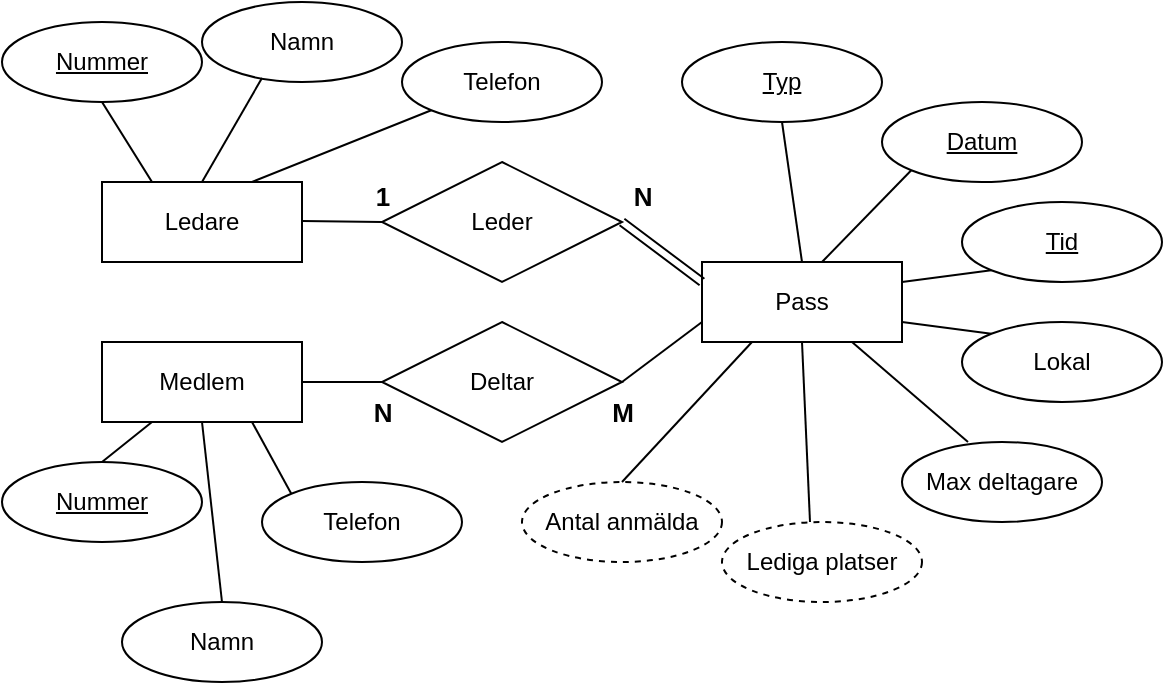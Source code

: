 <mxfile version="14.0.0" type="github" pages="2">
  <diagram id="R2lEEEUBdFMjLlhIrx00" name="ER">
    <mxGraphModel dx="801" dy="433" grid="1" gridSize="10" guides="1" tooltips="1" connect="1" arrows="1" fold="1" page="1" pageScale="1" pageWidth="827" pageHeight="1169" math="0" shadow="0" extFonts="Permanent Marker^https://fonts.googleapis.com/css?family=Permanent+Marker">
      <root>
        <mxCell id="0" />
        <mxCell id="1" parent="0" />
        <mxCell id="5EuRPj-aI9CK-kgrltqV-1" value="Ledare" style="whiteSpace=wrap;html=1;align=center;" vertex="1" parent="1">
          <mxGeometry x="60" y="100" width="100" height="40" as="geometry" />
        </mxCell>
        <mxCell id="5EuRPj-aI9CK-kgrltqV-2" value="Medlem" style="whiteSpace=wrap;html=1;align=center;" vertex="1" parent="1">
          <mxGeometry x="60" y="180" width="100" height="40" as="geometry" />
        </mxCell>
        <mxCell id="5EuRPj-aI9CK-kgrltqV-3" value="Pass" style="whiteSpace=wrap;html=1;align=center;" vertex="1" parent="1">
          <mxGeometry x="360" y="140" width="100" height="40" as="geometry" />
        </mxCell>
        <mxCell id="5EuRPj-aI9CK-kgrltqV-9" value="" style="edgeStyle=none;shape=link;rounded=0;orthogonalLoop=1;jettySize=auto;html=1;exitX=1;exitY=0.5;exitDx=0;exitDy=0;entryX=0;entryY=0.25;entryDx=0;entryDy=0;" edge="1" parent="1" source="5EuRPj-aI9CK-kgrltqV-4" target="5EuRPj-aI9CK-kgrltqV-3">
          <mxGeometry relative="1" as="geometry" />
        </mxCell>
        <mxCell id="5EuRPj-aI9CK-kgrltqV-4" value="Leder" style="shape=rhombus;perimeter=rhombusPerimeter;whiteSpace=wrap;html=1;align=center;" vertex="1" parent="1">
          <mxGeometry x="200" y="90" width="120" height="60" as="geometry" />
        </mxCell>
        <mxCell id="5EuRPj-aI9CK-kgrltqV-5" value="Deltar" style="shape=rhombus;perimeter=rhombusPerimeter;whiteSpace=wrap;html=1;align=center;" vertex="1" parent="1">
          <mxGeometry x="200" y="170" width="120" height="60" as="geometry" />
        </mxCell>
        <mxCell id="5EuRPj-aI9CK-kgrltqV-6" value="" style="endArrow=none;html=1;rounded=0;entryX=0;entryY=0.5;entryDx=0;entryDy=0;" edge="1" parent="1" target="5EuRPj-aI9CK-kgrltqV-4">
          <mxGeometry relative="1" as="geometry">
            <mxPoint x="160" y="119.5" as="sourcePoint" />
            <mxPoint x="320" y="119.5" as="targetPoint" />
          </mxGeometry>
        </mxCell>
        <mxCell id="5EuRPj-aI9CK-kgrltqV-7" value="" style="endArrow=none;html=1;rounded=0;exitX=1;exitY=0.5;exitDx=0;exitDy=0;" edge="1" parent="1" source="5EuRPj-aI9CK-kgrltqV-2">
          <mxGeometry relative="1" as="geometry">
            <mxPoint x="330" y="230" as="sourcePoint" />
            <mxPoint x="200" y="200" as="targetPoint" />
          </mxGeometry>
        </mxCell>
        <mxCell id="5EuRPj-aI9CK-kgrltqV-8" value="" style="endArrow=none;html=1;rounded=0;exitX=1;exitY=0.5;exitDx=0;exitDy=0;entryX=0;entryY=0.75;entryDx=0;entryDy=0;" edge="1" parent="1" source="5EuRPj-aI9CK-kgrltqV-5" target="5EuRPj-aI9CK-kgrltqV-3">
          <mxGeometry relative="1" as="geometry">
            <mxPoint x="330" y="230" as="sourcePoint" />
            <mxPoint x="490" y="230" as="targetPoint" />
          </mxGeometry>
        </mxCell>
        <mxCell id="5EuRPj-aI9CK-kgrltqV-10" value="&lt;font style=&quot;font-size: 13px&quot;&gt;&lt;b style=&quot;font-size: 13px&quot;&gt;1&lt;/b&gt;&lt;/font&gt;" style="text;html=1;resizable=0;autosize=1;align=center;verticalAlign=middle;points=[];fillColor=none;strokeColor=none;rounded=0;fontSize=13;" vertex="1" parent="1">
          <mxGeometry x="190" y="97" width="20" height="20" as="geometry" />
        </mxCell>
        <mxCell id="5EuRPj-aI9CK-kgrltqV-11" value="&lt;font style=&quot;font-size: 13px&quot;&gt;&lt;b style=&quot;font-size: 13px&quot;&gt;N&lt;/b&gt;&lt;/font&gt;" style="text;html=1;resizable=0;autosize=1;align=center;verticalAlign=middle;points=[];fillColor=none;strokeColor=none;rounded=0;fontSize=13;" vertex="1" parent="1">
          <mxGeometry x="320" y="97" width="20" height="20" as="geometry" />
        </mxCell>
        <mxCell id="5EuRPj-aI9CK-kgrltqV-12" value="&lt;font style=&quot;font-size: 13px&quot;&gt;&lt;b style=&quot;font-size: 13px&quot;&gt;N&lt;/b&gt;&lt;/font&gt;" style="text;html=1;resizable=0;autosize=1;align=center;verticalAlign=middle;points=[];fillColor=none;strokeColor=none;rounded=0;fontSize=13;" vertex="1" parent="1">
          <mxGeometry x="190" y="205" width="20" height="20" as="geometry" />
        </mxCell>
        <mxCell id="5EuRPj-aI9CK-kgrltqV-13" value="&lt;font style=&quot;font-size: 13px&quot;&gt;&lt;b style=&quot;font-size: 13px&quot;&gt;M&lt;/b&gt;&lt;/font&gt;" style="text;html=1;resizable=0;autosize=1;align=center;verticalAlign=middle;points=[];fillColor=none;strokeColor=none;rounded=0;fontSize=13;" vertex="1" parent="1">
          <mxGeometry x="305" y="205" width="30" height="20" as="geometry" />
        </mxCell>
        <mxCell id="5EuRPj-aI9CK-kgrltqV-14" value="Nummer" style="ellipse;whiteSpace=wrap;html=1;align=center;fontStyle=4;" vertex="1" parent="1">
          <mxGeometry x="10" y="20" width="100" height="40" as="geometry" />
        </mxCell>
        <mxCell id="5EuRPj-aI9CK-kgrltqV-15" value="Nummer" style="ellipse;whiteSpace=wrap;html=1;align=center;fontStyle=4;" vertex="1" parent="1">
          <mxGeometry x="10" y="240" width="100" height="40" as="geometry" />
        </mxCell>
        <mxCell id="5EuRPj-aI9CK-kgrltqV-16" value="Namn" style="ellipse;whiteSpace=wrap;html=1;align=center;" vertex="1" parent="1">
          <mxGeometry x="110" y="10" width="100" height="40" as="geometry" />
        </mxCell>
        <mxCell id="5EuRPj-aI9CK-kgrltqV-17" value="Namn" style="ellipse;whiteSpace=wrap;html=1;align=center;" vertex="1" parent="1">
          <mxGeometry x="70" y="310" width="100" height="40" as="geometry" />
        </mxCell>
        <mxCell id="5EuRPj-aI9CK-kgrltqV-18" value="" style="endArrow=none;html=1;rounded=0;exitX=0.5;exitY=1;exitDx=0;exitDy=0;entryX=0.25;entryY=0;entryDx=0;entryDy=0;" edge="1" parent="1" source="5EuRPj-aI9CK-kgrltqV-14" target="5EuRPj-aI9CK-kgrltqV-1">
          <mxGeometry relative="1" as="geometry">
            <mxPoint x="330" y="230" as="sourcePoint" />
            <mxPoint x="490" y="230" as="targetPoint" />
          </mxGeometry>
        </mxCell>
        <mxCell id="5EuRPj-aI9CK-kgrltqV-19" value="" style="endArrow=none;html=1;rounded=0;exitX=0.5;exitY=0;exitDx=0;exitDy=0;entryX=0.3;entryY=0.95;entryDx=0;entryDy=0;entryPerimeter=0;" edge="1" parent="1" source="5EuRPj-aI9CK-kgrltqV-1" target="5EuRPj-aI9CK-kgrltqV-16">
          <mxGeometry relative="1" as="geometry">
            <mxPoint x="330" y="230" as="sourcePoint" />
            <mxPoint x="168" y="60" as="targetPoint" />
          </mxGeometry>
        </mxCell>
        <mxCell id="5EuRPj-aI9CK-kgrltqV-20" value="" style="endArrow=none;html=1;rounded=0;exitX=0.5;exitY=0;exitDx=0;exitDy=0;entryX=0.25;entryY=1;entryDx=0;entryDy=0;" edge="1" parent="1" source="5EuRPj-aI9CK-kgrltqV-15" target="5EuRPj-aI9CK-kgrltqV-2">
          <mxGeometry relative="1" as="geometry">
            <mxPoint x="330" y="230" as="sourcePoint" />
            <mxPoint x="490" y="230" as="targetPoint" />
          </mxGeometry>
        </mxCell>
        <mxCell id="5EuRPj-aI9CK-kgrltqV-21" value="" style="endArrow=none;html=1;rounded=0;exitX=0.5;exitY=1;exitDx=0;exitDy=0;entryX=0.5;entryY=0;entryDx=0;entryDy=0;" edge="1" parent="1" source="5EuRPj-aI9CK-kgrltqV-2" target="5EuRPj-aI9CK-kgrltqV-17">
          <mxGeometry relative="1" as="geometry">
            <mxPoint x="330" y="230" as="sourcePoint" />
            <mxPoint x="180" y="260" as="targetPoint" />
          </mxGeometry>
        </mxCell>
        <mxCell id="5EuRPj-aI9CK-kgrltqV-23" value="&lt;u&gt;Typ&lt;/u&gt;" style="ellipse;whiteSpace=wrap;html=1;align=center;" vertex="1" parent="1">
          <mxGeometry x="350" y="30" width="100" height="40" as="geometry" />
        </mxCell>
        <mxCell id="5EuRPj-aI9CK-kgrltqV-24" value="&lt;u&gt;Datum&lt;/u&gt;" style="ellipse;whiteSpace=wrap;html=1;align=center;" vertex="1" parent="1">
          <mxGeometry x="450" y="60" width="100" height="40" as="geometry" />
        </mxCell>
        <mxCell id="5EuRPj-aI9CK-kgrltqV-25" value="&lt;u&gt;Tid&lt;/u&gt;" style="ellipse;whiteSpace=wrap;html=1;align=center;" vertex="1" parent="1">
          <mxGeometry x="490" y="110" width="100" height="40" as="geometry" />
        </mxCell>
        <mxCell id="5EuRPj-aI9CK-kgrltqV-26" value="Lokal" style="ellipse;whiteSpace=wrap;html=1;align=center;" vertex="1" parent="1">
          <mxGeometry x="490" y="170" width="100" height="40" as="geometry" />
        </mxCell>
        <mxCell id="5EuRPj-aI9CK-kgrltqV-27" value="Max deltagare" style="ellipse;whiteSpace=wrap;html=1;align=center;" vertex="1" parent="1">
          <mxGeometry x="460" y="230" width="100" height="40" as="geometry" />
        </mxCell>
        <mxCell id="5EuRPj-aI9CK-kgrltqV-28" value="Antal anmälda" style="ellipse;whiteSpace=wrap;html=1;align=center;dashed=1;" vertex="1" parent="1">
          <mxGeometry x="270" y="250" width="100" height="40" as="geometry" />
        </mxCell>
        <mxCell id="5EuRPj-aI9CK-kgrltqV-29" value="Lediga platser" style="ellipse;whiteSpace=wrap;html=1;align=center;dashed=1;" vertex="1" parent="1">
          <mxGeometry x="370" y="270" width="100" height="40" as="geometry" />
        </mxCell>
        <mxCell id="5EuRPj-aI9CK-kgrltqV-30" value="" style="endArrow=none;html=1;rounded=0;exitX=0.5;exitY=0;exitDx=0;exitDy=0;entryX=0.25;entryY=1;entryDx=0;entryDy=0;" edge="1" parent="1" source="5EuRPj-aI9CK-kgrltqV-28" target="5EuRPj-aI9CK-kgrltqV-3">
          <mxGeometry relative="1" as="geometry">
            <mxPoint x="330" y="230" as="sourcePoint" />
            <mxPoint x="490" y="230" as="targetPoint" />
          </mxGeometry>
        </mxCell>
        <mxCell id="5EuRPj-aI9CK-kgrltqV-31" value="" style="endArrow=none;html=1;rounded=0;exitX=0.44;exitY=0;exitDx=0;exitDy=0;exitPerimeter=0;entryX=0.5;entryY=1;entryDx=0;entryDy=0;" edge="1" parent="1" source="5EuRPj-aI9CK-kgrltqV-29" target="5EuRPj-aI9CK-kgrltqV-3">
          <mxGeometry relative="1" as="geometry">
            <mxPoint x="330" y="230" as="sourcePoint" />
            <mxPoint x="490" y="230" as="targetPoint" />
          </mxGeometry>
        </mxCell>
        <mxCell id="5EuRPj-aI9CK-kgrltqV-32" value="" style="endArrow=none;html=1;rounded=0;exitX=0.75;exitY=1;exitDx=0;exitDy=0;entryX=0.33;entryY=0;entryDx=0;entryDy=0;entryPerimeter=0;" edge="1" parent="1" source="5EuRPj-aI9CK-kgrltqV-3" target="5EuRPj-aI9CK-kgrltqV-27">
          <mxGeometry relative="1" as="geometry">
            <mxPoint x="330" y="230" as="sourcePoint" />
            <mxPoint x="494" y="233" as="targetPoint" />
          </mxGeometry>
        </mxCell>
        <mxCell id="5EuRPj-aI9CK-kgrltqV-33" value="" style="endArrow=none;html=1;rounded=0;entryX=0;entryY=0;entryDx=0;entryDy=0;exitX=1;exitY=0.75;exitDx=0;exitDy=0;" edge="1" parent="1" source="5EuRPj-aI9CK-kgrltqV-3" target="5EuRPj-aI9CK-kgrltqV-26">
          <mxGeometry relative="1" as="geometry">
            <mxPoint x="330" y="230" as="sourcePoint" />
            <mxPoint x="490" y="230" as="targetPoint" />
          </mxGeometry>
        </mxCell>
        <mxCell id="5EuRPj-aI9CK-kgrltqV-34" value="" style="endArrow=none;html=1;rounded=0;entryX=0;entryY=1;entryDx=0;entryDy=0;exitX=1;exitY=0.25;exitDx=0;exitDy=0;" edge="1" parent="1" source="5EuRPj-aI9CK-kgrltqV-3" target="5EuRPj-aI9CK-kgrltqV-25">
          <mxGeometry relative="1" as="geometry">
            <mxPoint x="330" y="230" as="sourcePoint" />
            <mxPoint x="490" y="230" as="targetPoint" />
          </mxGeometry>
        </mxCell>
        <mxCell id="5EuRPj-aI9CK-kgrltqV-35" value="" style="endArrow=none;html=1;rounded=0;entryX=0.5;entryY=1;entryDx=0;entryDy=0;exitX=0.5;exitY=0;exitDx=0;exitDy=0;" edge="1" parent="1" source="5EuRPj-aI9CK-kgrltqV-3" target="5EuRPj-aI9CK-kgrltqV-23">
          <mxGeometry relative="1" as="geometry">
            <mxPoint x="330" y="230" as="sourcePoint" />
            <mxPoint x="490" y="230" as="targetPoint" />
          </mxGeometry>
        </mxCell>
        <mxCell id="5EuRPj-aI9CK-kgrltqV-36" value="" style="endArrow=none;html=1;rounded=0;entryX=0;entryY=1;entryDx=0;entryDy=0;" edge="1" parent="1" target="5EuRPj-aI9CK-kgrltqV-24">
          <mxGeometry relative="1" as="geometry">
            <mxPoint x="420" y="140" as="sourcePoint" />
            <mxPoint x="490" y="230" as="targetPoint" />
          </mxGeometry>
        </mxCell>
        <mxCell id="MryDrE8TIwxOaf-oB4nf-1" value="Telefon" style="ellipse;whiteSpace=wrap;html=1;align=center;" vertex="1" parent="1">
          <mxGeometry x="140" y="250" width="100" height="40" as="geometry" />
        </mxCell>
        <mxCell id="MryDrE8TIwxOaf-oB4nf-2" value="Telefon" style="ellipse;whiteSpace=wrap;html=1;align=center;" vertex="1" parent="1">
          <mxGeometry x="210" y="30" width="100" height="40" as="geometry" />
        </mxCell>
        <mxCell id="MryDrE8TIwxOaf-oB4nf-3" value="" style="endArrow=none;html=1;rounded=0;exitX=0.75;exitY=1;exitDx=0;exitDy=0;entryX=0;entryY=0;entryDx=0;entryDy=0;" edge="1" parent="1" source="5EuRPj-aI9CK-kgrltqV-2" target="MryDrE8TIwxOaf-oB4nf-1">
          <mxGeometry relative="1" as="geometry">
            <mxPoint x="330" y="230" as="sourcePoint" />
            <mxPoint x="490" y="230" as="targetPoint" />
          </mxGeometry>
        </mxCell>
        <mxCell id="MryDrE8TIwxOaf-oB4nf-5" value="" style="endArrow=none;html=1;rounded=0;exitX=0.75;exitY=0;exitDx=0;exitDy=0;entryX=0;entryY=1;entryDx=0;entryDy=0;" edge="1" parent="1" source="5EuRPj-aI9CK-kgrltqV-1" target="MryDrE8TIwxOaf-oB4nf-2">
          <mxGeometry relative="1" as="geometry">
            <mxPoint x="330" y="230" as="sourcePoint" />
            <mxPoint x="490" y="230" as="targetPoint" />
          </mxGeometry>
        </mxCell>
      </root>
    </mxGraphModel>
  </diagram>
  <diagram id="ZMTXYaW6qK0jkHr7cnwB" name="Tabeller">
    <mxGraphModel dx="801" dy="433" grid="1" gridSize="10" guides="1" tooltips="1" connect="1" arrows="1" fold="1" page="1" pageScale="1" pageWidth="827" pageHeight="1169" math="0" shadow="0">
      <root>
        <mxCell id="VmGFISyWn0jLtp833blp-0" />
        <mxCell id="VmGFISyWn0jLtp833blp-1" parent="VmGFISyWn0jLtp833blp-0" />
        <mxCell id="VmGFISyWn0jLtp833blp-2" value="  Ledare" style="shape=table;startSize=30;container=1;collapsible=1;childLayout=tableLayout;fixedRows=1;rowLines=0;fontStyle=1;align=left;resizeLast=1;" vertex="1" parent="VmGFISyWn0jLtp833blp-1">
          <mxGeometry x="20" y="20" width="180" height="100" as="geometry" />
        </mxCell>
        <mxCell id="VmGFISyWn0jLtp833blp-3" value="" style="shape=partialRectangle;collapsible=0;dropTarget=0;pointerEvents=0;fillColor=none;top=0;left=0;bottom=1;right=0;points=[[0,0.5],[1,0.5]];portConstraint=eastwest;" vertex="1" parent="VmGFISyWn0jLtp833blp-2">
          <mxGeometry y="30" width="180" height="30" as="geometry" />
        </mxCell>
        <mxCell id="VmGFISyWn0jLtp833blp-4" value="Nummer" style="shape=partialRectangle;connectable=0;fillColor=none;top=0;left=0;bottom=0;right=0;fontStyle=5;overflow=hidden;" vertex="1" parent="VmGFISyWn0jLtp833blp-3">
          <mxGeometry width="90" height="30" as="geometry" />
        </mxCell>
        <mxCell id="VmGFISyWn0jLtp833blp-5" value="Namn" style="shape=partialRectangle;connectable=0;fillColor=none;top=0;left=0;bottom=0;right=0;align=center;spacingLeft=6;fontStyle=1;overflow=hidden;" vertex="1" parent="VmGFISyWn0jLtp833blp-3">
          <mxGeometry x="90" width="90" height="30" as="geometry" />
        </mxCell>
        <mxCell id="VmGFISyWn0jLtp833blp-6" style="shape=partialRectangle;collapsible=0;dropTarget=0;pointerEvents=0;fillColor=none;top=0;left=0;bottom=1;right=0;points=[[0,0.5],[1,0.5]];portConstraint=eastwest;" vertex="1" parent="VmGFISyWn0jLtp833blp-2">
          <mxGeometry y="60" width="180" height="30" as="geometry" />
        </mxCell>
        <mxCell id="VmGFISyWn0jLtp833blp-7" value="123" style="shape=partialRectangle;connectable=0;fillColor=none;top=0;left=0;bottom=0;right=0;fontStyle=0;overflow=hidden;" vertex="1" parent="VmGFISyWn0jLtp833blp-6">
          <mxGeometry width="90" height="30" as="geometry" />
        </mxCell>
        <mxCell id="VmGFISyWn0jLtp833blp-8" value="Tore Risch" style="shape=partialRectangle;connectable=0;fillColor=none;top=0;left=0;bottom=0;right=0;align=center;spacingLeft=6;fontStyle=0;overflow=hidden;" vertex="1" parent="VmGFISyWn0jLtp833blp-6">
          <mxGeometry x="90" width="90" height="30" as="geometry" />
        </mxCell>
        <mxCell id="Lnz0drg3YyzbVLNblRNq-0" value="   Medlemmar" style="shape=table;startSize=30;container=1;collapsible=1;childLayout=tableLayout;fixedRows=1;rowLines=0;fontStyle=1;align=left;resizeLast=1;" vertex="1" parent="VmGFISyWn0jLtp833blp-1">
          <mxGeometry x="340" y="20" width="180" height="100" as="geometry" />
        </mxCell>
        <mxCell id="Lnz0drg3YyzbVLNblRNq-1" value="" style="shape=partialRectangle;collapsible=0;dropTarget=0;pointerEvents=0;fillColor=none;top=0;left=0;bottom=1;right=0;points=[[0,0.5],[1,0.5]];portConstraint=eastwest;" vertex="1" parent="Lnz0drg3YyzbVLNblRNq-0">
          <mxGeometry y="30" width="180" height="30" as="geometry" />
        </mxCell>
        <mxCell id="Lnz0drg3YyzbVLNblRNq-2" value="Nummer" style="shape=partialRectangle;connectable=0;fillColor=none;top=0;left=0;bottom=0;right=0;fontStyle=5;overflow=hidden;" vertex="1" parent="Lnz0drg3YyzbVLNblRNq-1">
          <mxGeometry width="90" height="30" as="geometry" />
        </mxCell>
        <mxCell id="Lnz0drg3YyzbVLNblRNq-3" value="Namn" style="shape=partialRectangle;connectable=0;fillColor=none;top=0;left=0;bottom=0;right=0;align=center;spacingLeft=6;fontStyle=1;overflow=hidden;" vertex="1" parent="Lnz0drg3YyzbVLNblRNq-1">
          <mxGeometry x="90" width="90" height="30" as="geometry" />
        </mxCell>
        <mxCell id="Lnz0drg3YyzbVLNblRNq-4" style="shape=partialRectangle;collapsible=0;dropTarget=0;pointerEvents=0;fillColor=none;top=0;left=0;bottom=1;right=0;points=[[0,0.5],[1,0.5]];portConstraint=eastwest;" vertex="1" parent="Lnz0drg3YyzbVLNblRNq-0">
          <mxGeometry y="60" width="180" height="30" as="geometry" />
        </mxCell>
        <mxCell id="Lnz0drg3YyzbVLNblRNq-5" value="678" style="shape=partialRectangle;connectable=0;fillColor=none;top=0;left=0;bottom=0;right=0;fontStyle=0;overflow=hidden;" vertex="1" parent="Lnz0drg3YyzbVLNblRNq-4">
          <mxGeometry width="90" height="30" as="geometry" />
        </mxCell>
        <mxCell id="Lnz0drg3YyzbVLNblRNq-6" value="Pelle Ek" style="shape=partialRectangle;connectable=0;fillColor=none;top=0;left=0;bottom=0;right=0;align=center;spacingLeft=6;fontStyle=0;overflow=hidden;" vertex="1" parent="Lnz0drg3YyzbVLNblRNq-4">
          <mxGeometry x="90" width="90" height="30" as="geometry" />
        </mxCell>
      </root>
    </mxGraphModel>
  </diagram>
</mxfile>
